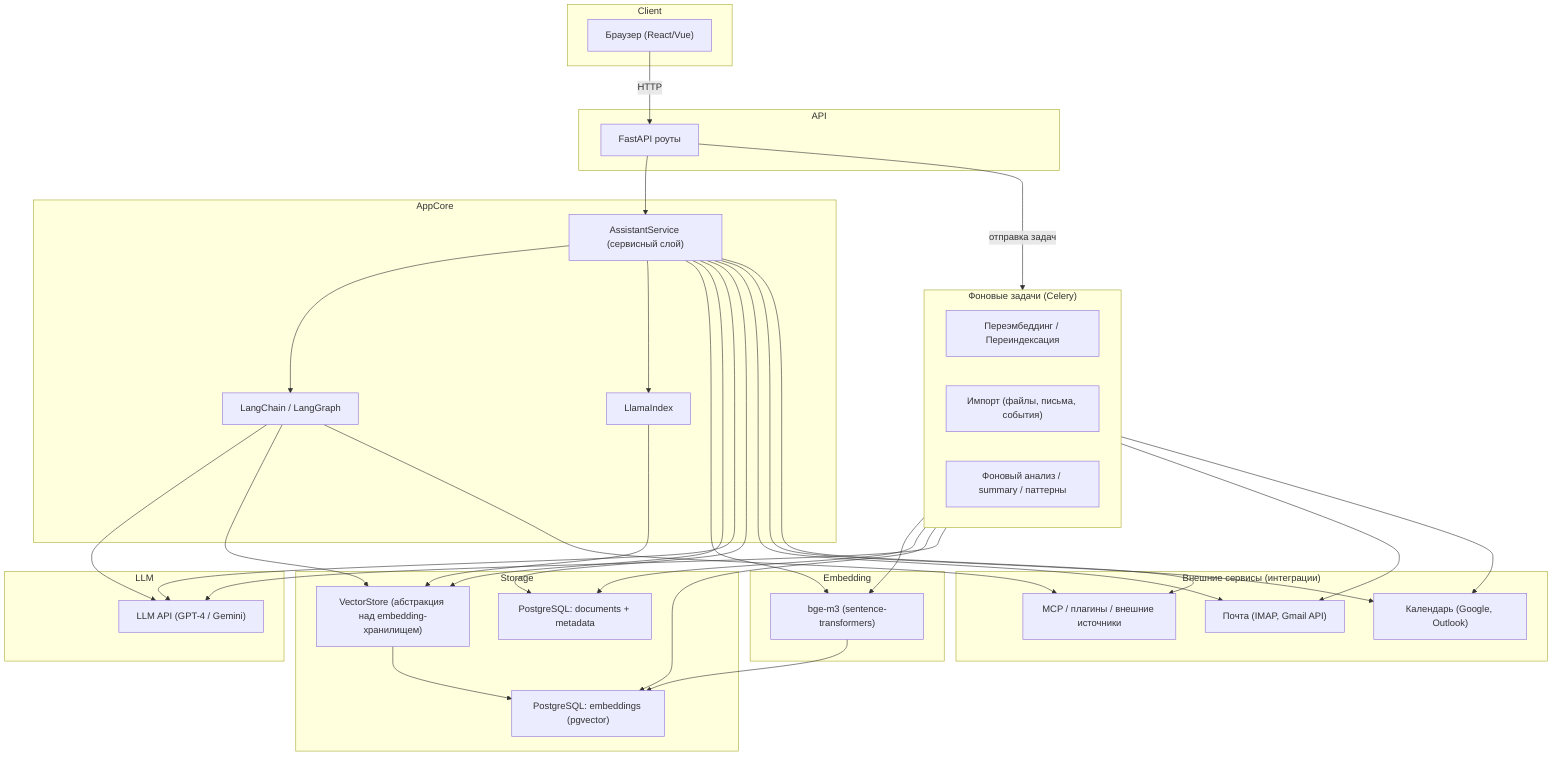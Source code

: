 flowchart TD
    subgraph Client
        Browser["Браузер (React/Vue)"]
    end

    subgraph API
        FastAPI["FastAPI роуты"]
    end

    subgraph AppCore
        AssistantService["AssistantService (сервисный слой)"]
        LangChain["LangChain / LangGraph"]
        LlamaIndex["LlamaIndex"]
    end

    subgraph Worker["Фоновые задачи (Celery)"]
        ReEmbed["Переэмбеддинг / Переиндексация"]
        Importer["Импорт (файлы, письма, события)"]
        Analyzer["Фоновый анализ / summary / паттерны"]
    end

    subgraph Embedding
        Embedder["bge-m3 (sentence-transformers)"]
    end

    subgraph Storage
        PGDocs["PostgreSQL: documents + metadata"]
        PGVec["PostgreSQL: embeddings (pgvector)"]
        VectorStore["VectorStore (абстракция над embedding-хранилищем)"]
    end

    subgraph LLM
        GPT["LLM API (GPT-4 / Gemini)"]
    end

    subgraph External["Внешние сервисы (интеграции)"]
        Email["Почта (IMAP, Gmail API)"]
        Calendar["Календарь (Google, Outlook)"]
        MCPTools["MCP / плагины / внешние источники"]
    end

    Browser -->|HTTP| FastAPI
    FastAPI --> AssistantService

    AssistantService --> LangChain
    AssistantService --> LlamaIndex
    AssistantService --> Embedder
    AssistantService --> VectorStore
    AssistantService --> GPT
    AssistantService --> PGDocs
    AssistantService --> Email
    AssistantService --> Calendar
    AssistantService --> MCPTools

    LangChain --> GPT
    LangChain --> VectorStore
    LangChain --> MCPTools
    LlamaIndex --> VectorStore

    Embedder --> PGVec
    VectorStore --> PGVec

    FastAPI -->|отправка задач| Worker
    Worker --> Embedder
    Worker --> PGDocs
    Worker --> PGVec
    Worker --> GPT
    Worker --> Email
    Worker --> Calendar